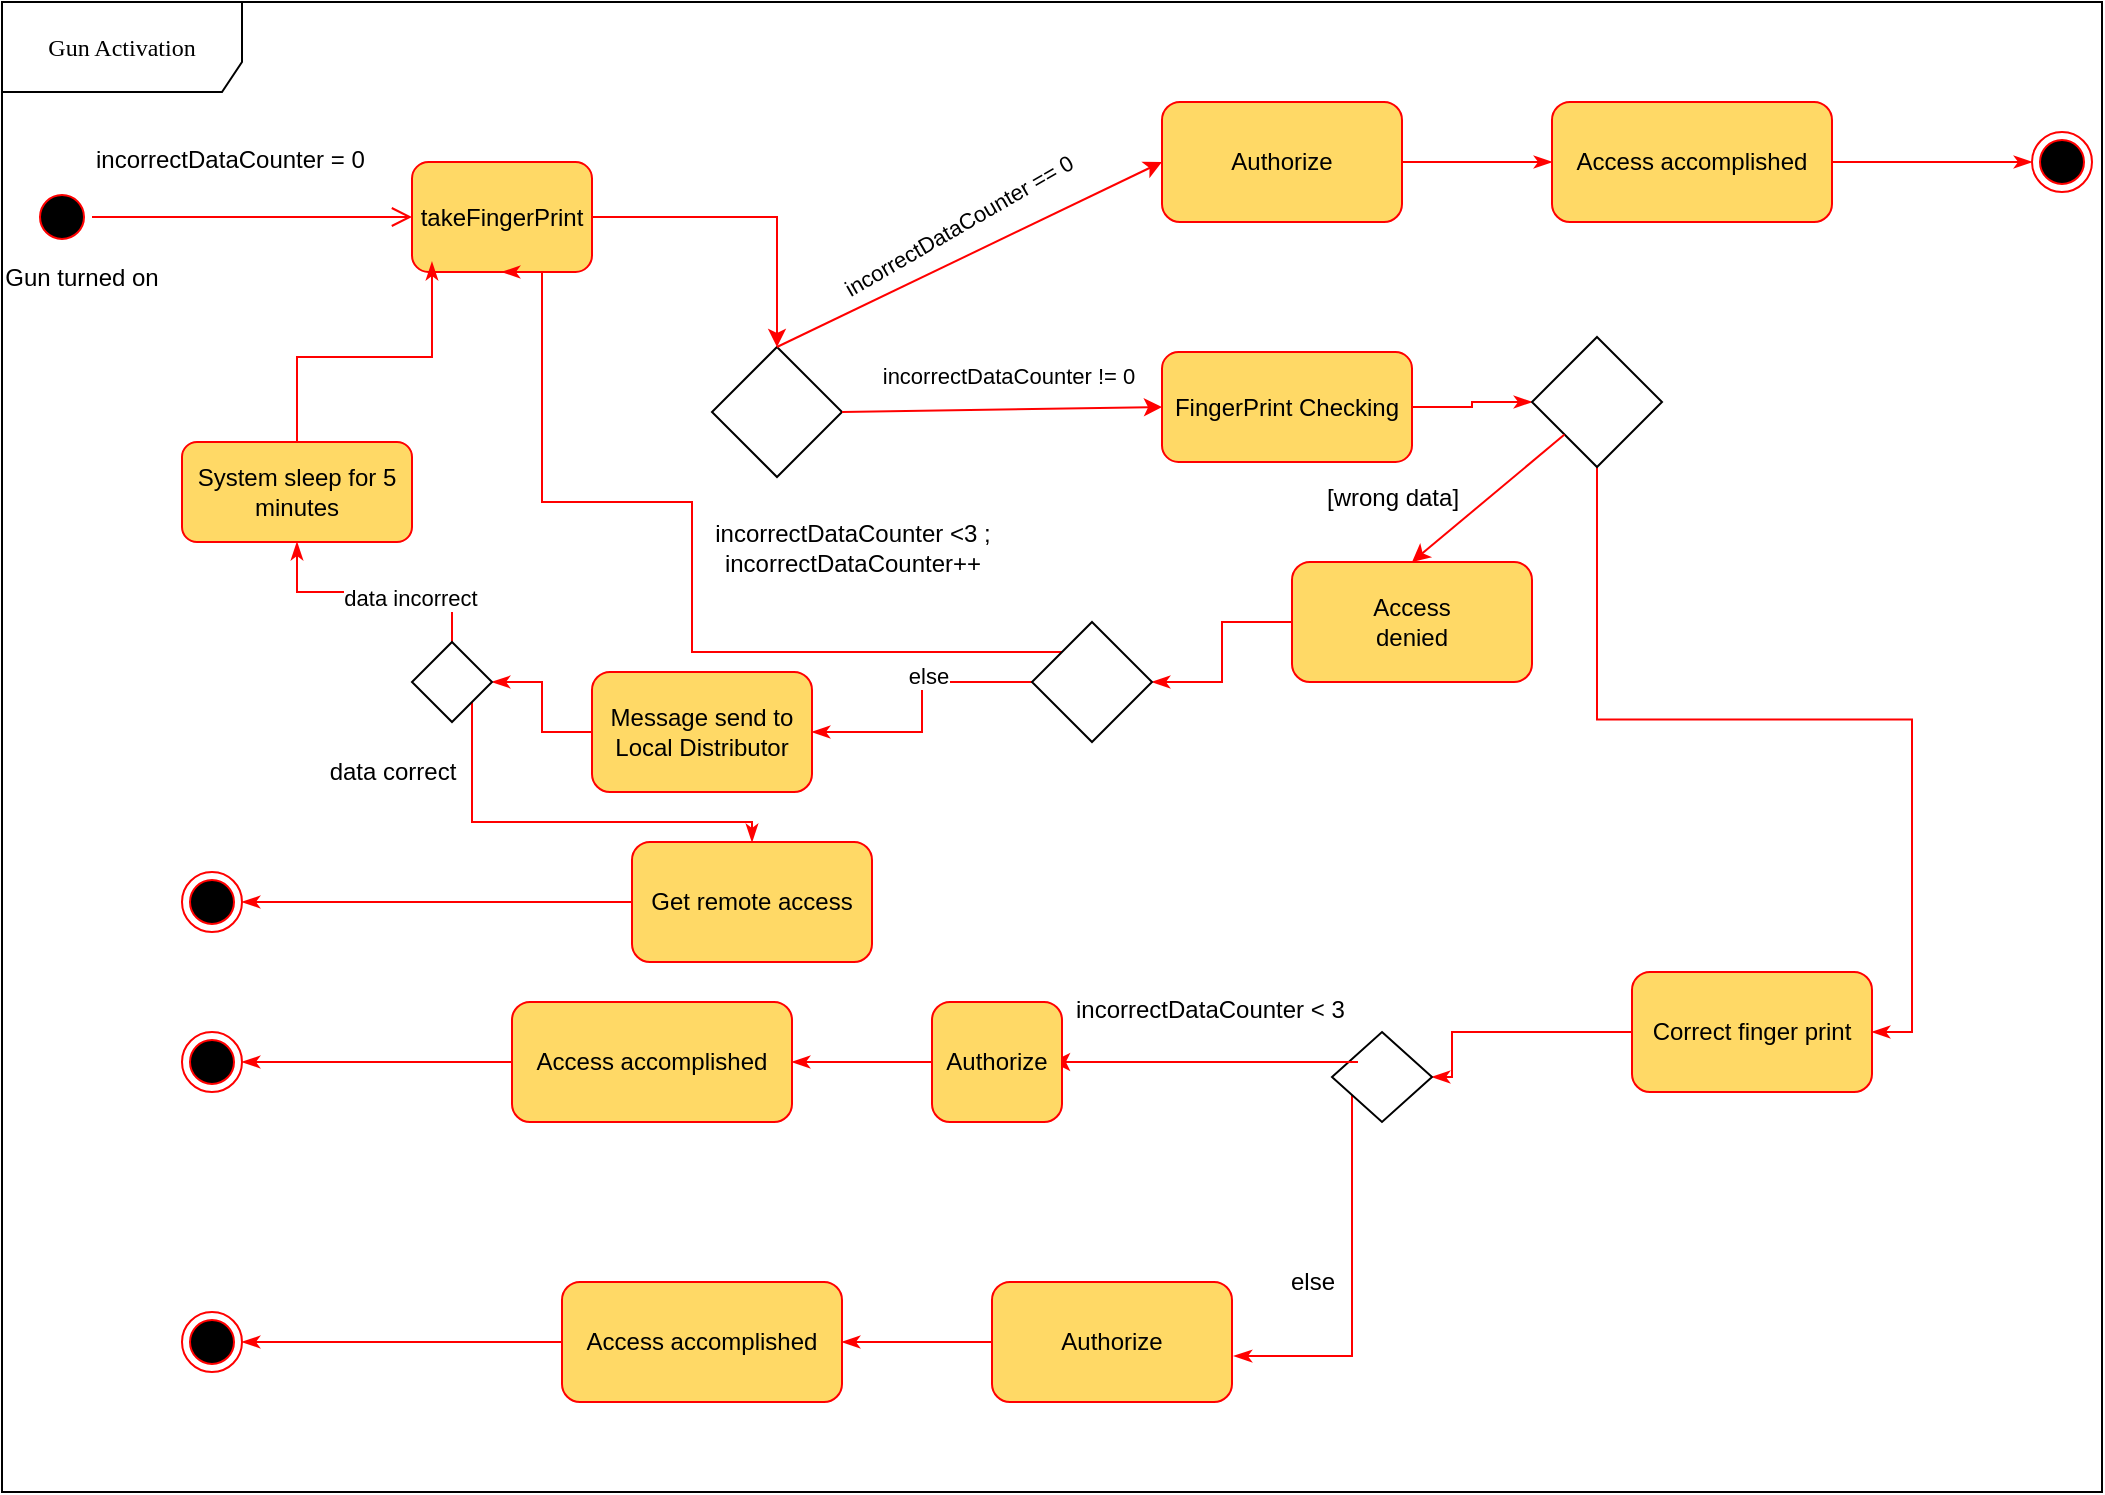 <mxfile version="13.10.9" type="github">
  <diagram name="Page-1" id="58cdce13-f638-feb5-8d6f-7d28b1aa9fa0">
    <mxGraphModel dx="1884" dy="1054" grid="1" gridSize="10" guides="1" tooltips="1" connect="1" arrows="1" fold="1" page="1" pageScale="1" pageWidth="1100" pageHeight="850" background="#ffffff" math="0" shadow="0">
      <root>
        <mxCell id="0" />
        <mxCell id="1" parent="0" />
        <mxCell id="382b91b5511bd0f7-1" value="" style="ellipse;html=1;shape=startState;fillColor=#000000;strokeColor=#ff0000;rounded=1;shadow=0;comic=0;labelBackgroundColor=none;fontFamily=Verdana;fontSize=12;fontColor=#000000;align=center;direction=south;" parent="1" vertex="1">
          <mxGeometry x="20" y="122.5" width="30" height="30" as="geometry" />
        </mxCell>
        <mxCell id="2a3bc250acf0617d-8" value="Gun Activation" style="shape=umlFrame;whiteSpace=wrap;html=1;rounded=1;shadow=0;comic=0;labelBackgroundColor=none;strokeWidth=1;fontFamily=Verdana;fontSize=12;align=center;width=120;height=45;" parent="1" vertex="1">
          <mxGeometry x="5" y="30" width="1050" height="745" as="geometry" />
        </mxCell>
        <mxCell id="2a3bc250acf0617d-9" style="edgeStyle=orthogonalEdgeStyle;html=1;labelBackgroundColor=none;endArrow=open;endSize=8;strokeColor=#ff0000;fontFamily=Verdana;fontSize=12;align=left;entryX=0;entryY=0.5;entryDx=0;entryDy=0;" parent="1" source="382b91b5511bd0f7-1" target="UG29eynXlcT5mDYyNSbf-15" edge="1">
          <mxGeometry relative="1" as="geometry">
            <mxPoint x="210" y="230" as="targetPoint" />
          </mxGeometry>
        </mxCell>
        <mxCell id="UG29eynXlcT5mDYyNSbf-2" value="Gun turned on" style="text;html=1;strokeColor=none;fillColor=none;align=center;verticalAlign=middle;whiteSpace=wrap;rounded=0;" vertex="1" parent="1">
          <mxGeometry x="5" y="152.5" width="80" height="30" as="geometry" />
        </mxCell>
        <mxCell id="UG29eynXlcT5mDYyNSbf-3" value="" style="rhombus;whiteSpace=wrap;html=1;" vertex="1" parent="1">
          <mxGeometry x="360" y="202.5" width="65" height="65" as="geometry" />
        </mxCell>
        <mxCell id="UG29eynXlcT5mDYyNSbf-4" value="" style="endArrow=classic;html=1;exitX=0.5;exitY=0;exitDx=0;exitDy=0;entryX=0;entryY=0.5;entryDx=0;entryDy=0;strokeColor=#FF0000;" edge="1" parent="1" source="UG29eynXlcT5mDYyNSbf-3" target="UG29eynXlcT5mDYyNSbf-7">
          <mxGeometry width="50" height="50" relative="1" as="geometry">
            <mxPoint x="410" y="200" as="sourcePoint" />
            <mxPoint x="485" y="160" as="targetPoint" />
          </mxGeometry>
        </mxCell>
        <mxCell id="UG29eynXlcT5mDYyNSbf-10" value="incorrectDataCounter == 0" style="edgeLabel;html=1;align=center;verticalAlign=middle;resizable=0;points=[];rotation=-30;" vertex="1" connectable="0" parent="UG29eynXlcT5mDYyNSbf-4">
          <mxGeometry x="-0.384" y="-1" relative="1" as="geometry">
            <mxPoint x="30.3" y="-32.99" as="offset" />
          </mxGeometry>
        </mxCell>
        <mxCell id="UG29eynXlcT5mDYyNSbf-23" style="edgeStyle=orthogonalEdgeStyle;rounded=0;orthogonalLoop=1;jettySize=auto;html=1;endArrow=classicThin;endFill=1;strokeColor=#FF0000;entryX=0;entryY=0.5;entryDx=0;entryDy=0;" edge="1" parent="1" source="UG29eynXlcT5mDYyNSbf-7" target="UG29eynXlcT5mDYyNSbf-24">
          <mxGeometry relative="1" as="geometry">
            <mxPoint x="770" y="110" as="targetPoint" />
          </mxGeometry>
        </mxCell>
        <mxCell id="UG29eynXlcT5mDYyNSbf-7" value="Authorize" style="rounded=1;whiteSpace=wrap;html=1;strokeColor=#FF0000;fillColor=#FFD966;" vertex="1" parent="1">
          <mxGeometry x="585" y="80" width="120" height="60" as="geometry" />
        </mxCell>
        <mxCell id="UG29eynXlcT5mDYyNSbf-8" value="" style="endArrow=classic;html=1;strokeColor=#FF0000;exitX=1;exitY=0.5;exitDx=0;exitDy=0;entryX=0;entryY=0.5;entryDx=0;entryDy=0;" edge="1" parent="1" source="UG29eynXlcT5mDYyNSbf-3" target="UG29eynXlcT5mDYyNSbf-9">
          <mxGeometry width="50" height="50" relative="1" as="geometry">
            <mxPoint x="435" y="225" as="sourcePoint" />
            <mxPoint x="525" y="225" as="targetPoint" />
          </mxGeometry>
        </mxCell>
        <mxCell id="UG29eynXlcT5mDYyNSbf-30" style="edgeStyle=orthogonalEdgeStyle;rounded=0;orthogonalLoop=1;jettySize=auto;html=1;entryX=0;entryY=0.5;entryDx=0;entryDy=0;endArrow=classicThin;endFill=1;strokeColor=#FF0000;" edge="1" parent="1" source="UG29eynXlcT5mDYyNSbf-9" target="UG29eynXlcT5mDYyNSbf-27">
          <mxGeometry relative="1" as="geometry" />
        </mxCell>
        <mxCell id="UG29eynXlcT5mDYyNSbf-9" value="FingerPrint Checking" style="rounded=1;whiteSpace=wrap;html=1;strokeColor=#FF0000;fillColor=#FFD966;" vertex="1" parent="1">
          <mxGeometry x="585" y="205" width="125" height="55" as="geometry" />
        </mxCell>
        <mxCell id="UG29eynXlcT5mDYyNSbf-11" value="incorrectDataCounter != 0 " style="edgeLabel;html=1;align=center;verticalAlign=middle;resizable=0;points=[];rotation=0;" vertex="1" connectable="0" parent="1">
          <mxGeometry x="490.004" y="250.001" as="geometry">
            <mxPoint x="18" y="-33" as="offset" />
          </mxGeometry>
        </mxCell>
        <mxCell id="UG29eynXlcT5mDYyNSbf-17" style="edgeStyle=orthogonalEdgeStyle;rounded=0;orthogonalLoop=1;jettySize=auto;html=1;strokeColor=#FF0000;" edge="1" parent="1" source="UG29eynXlcT5mDYyNSbf-15" target="UG29eynXlcT5mDYyNSbf-3">
          <mxGeometry relative="1" as="geometry" />
        </mxCell>
        <mxCell id="UG29eynXlcT5mDYyNSbf-15" value="takeFingerPrint" style="rounded=1;whiteSpace=wrap;html=1;strokeColor=#FF0000;fillColor=#FFD966;" vertex="1" parent="1">
          <mxGeometry x="210" y="110" width="90" height="55" as="geometry" />
        </mxCell>
        <mxCell id="UG29eynXlcT5mDYyNSbf-22" value="incorrectDataCounter = 0" style="text;whiteSpace=wrap;html=1;" vertex="1" parent="1">
          <mxGeometry x="50" y="95" width="160" height="30" as="geometry" />
        </mxCell>
        <mxCell id="UG29eynXlcT5mDYyNSbf-26" style="edgeStyle=orthogonalEdgeStyle;rounded=0;orthogonalLoop=1;jettySize=auto;html=1;entryX=0;entryY=0.5;entryDx=0;entryDy=0;endArrow=classicThin;endFill=1;strokeColor=#FF0000;" edge="1" parent="1" source="UG29eynXlcT5mDYyNSbf-24" target="UG29eynXlcT5mDYyNSbf-49">
          <mxGeometry relative="1" as="geometry">
            <mxPoint x="990" y="110" as="targetPoint" />
          </mxGeometry>
        </mxCell>
        <mxCell id="UG29eynXlcT5mDYyNSbf-24" value="Access accomplished" style="rounded=1;whiteSpace=wrap;html=1;strokeColor=#FF0000;fillColor=#FFD966;" vertex="1" parent="1">
          <mxGeometry x="780" y="80" width="140" height="60" as="geometry" />
        </mxCell>
        <mxCell id="UG29eynXlcT5mDYyNSbf-35" style="edgeStyle=orthogonalEdgeStyle;rounded=0;orthogonalLoop=1;jettySize=auto;html=1;endArrow=classicThin;endFill=1;strokeColor=#FF0000;entryX=1;entryY=0.5;entryDx=0;entryDy=0;" edge="1" parent="1" source="UG29eynXlcT5mDYyNSbf-27" target="UG29eynXlcT5mDYyNSbf-36">
          <mxGeometry relative="1" as="geometry">
            <mxPoint x="950" y="420" as="targetPoint" />
          </mxGeometry>
        </mxCell>
        <mxCell id="UG29eynXlcT5mDYyNSbf-27" value="" style="rhombus;whiteSpace=wrap;html=1;" vertex="1" parent="1">
          <mxGeometry x="770" y="197.5" width="65" height="65" as="geometry" />
        </mxCell>
        <mxCell id="UG29eynXlcT5mDYyNSbf-32" value="" style="endArrow=classic;html=1;strokeColor=#FF0000;exitX=0;exitY=1;exitDx=0;exitDy=0;entryX=0.5;entryY=0;entryDx=0;entryDy=0;" edge="1" parent="1" source="UG29eynXlcT5mDYyNSbf-27" target="UG29eynXlcT5mDYyNSbf-33">
          <mxGeometry width="50" height="50" relative="1" as="geometry">
            <mxPoint x="700" y="370" as="sourcePoint" />
            <mxPoint x="720" y="290" as="targetPoint" />
          </mxGeometry>
        </mxCell>
        <mxCell id="UG29eynXlcT5mDYyNSbf-52" style="edgeStyle=orthogonalEdgeStyle;rounded=0;orthogonalLoop=1;jettySize=auto;html=1;endArrow=classicThin;endFill=1;strokeColor=#FF0000;entryX=1;entryY=0.5;entryDx=0;entryDy=0;" edge="1" parent="1" source="UG29eynXlcT5mDYyNSbf-33" target="UG29eynXlcT5mDYyNSbf-53">
          <mxGeometry relative="1" as="geometry">
            <mxPoint x="520" y="340" as="targetPoint" />
          </mxGeometry>
        </mxCell>
        <mxCell id="UG29eynXlcT5mDYyNSbf-33" value="&lt;div&gt;Access &lt;br&gt;&lt;/div&gt;&lt;div&gt;denied&lt;br&gt;&lt;/div&gt;" style="rounded=1;whiteSpace=wrap;html=1;strokeColor=#FF0000;fillColor=#FFD966;" vertex="1" parent="1">
          <mxGeometry x="650" y="310" width="120" height="60" as="geometry" />
        </mxCell>
        <mxCell id="UG29eynXlcT5mDYyNSbf-34" value="[wrong data]" style="text;html=1;align=center;verticalAlign=middle;resizable=0;points=[];autosize=1;" vertex="1" parent="1">
          <mxGeometry x="660" y="267.5" width="80" height="20" as="geometry" />
        </mxCell>
        <mxCell id="UG29eynXlcT5mDYyNSbf-39" style="edgeStyle=orthogonalEdgeStyle;rounded=0;orthogonalLoop=1;jettySize=auto;html=1;entryX=1;entryY=0.5;entryDx=0;entryDy=0;endArrow=classicThin;endFill=1;strokeColor=#FF0000;" edge="1" parent="1" source="UG29eynXlcT5mDYyNSbf-36" target="UG29eynXlcT5mDYyNSbf-38">
          <mxGeometry relative="1" as="geometry">
            <Array as="points">
              <mxPoint x="730" y="545" />
            </Array>
          </mxGeometry>
        </mxCell>
        <mxCell id="UG29eynXlcT5mDYyNSbf-36" value="Correct finger print" style="rounded=1;whiteSpace=wrap;html=1;strokeColor=#FF0000;fillColor=#FFD966;" vertex="1" parent="1">
          <mxGeometry x="820" y="515" width="120" height="60" as="geometry" />
        </mxCell>
        <mxCell id="UG29eynXlcT5mDYyNSbf-81" style="edgeStyle=orthogonalEdgeStyle;rounded=0;orthogonalLoop=1;jettySize=auto;html=1;entryX=1.008;entryY=0.617;entryDx=0;entryDy=0;entryPerimeter=0;endArrow=classicThin;endFill=1;strokeColor=#FF0000;" edge="1" parent="1" source="UG29eynXlcT5mDYyNSbf-38" target="UG29eynXlcT5mDYyNSbf-77">
          <mxGeometry relative="1" as="geometry">
            <Array as="points">
              <mxPoint x="680" y="707" />
            </Array>
          </mxGeometry>
        </mxCell>
        <mxCell id="UG29eynXlcT5mDYyNSbf-38" value="" style="rhombus;whiteSpace=wrap;html=1;" vertex="1" parent="1">
          <mxGeometry x="670" y="545" width="50" height="45" as="geometry" />
        </mxCell>
        <mxCell id="UG29eynXlcT5mDYyNSbf-41" value="" style="endArrow=classic;html=1;strokeColor=#FF0000;entryX=0.923;entryY=0.5;entryDx=0;entryDy=0;entryPerimeter=0;" edge="1" parent="1" target="UG29eynXlcT5mDYyNSbf-43">
          <mxGeometry width="50" height="50" relative="1" as="geometry">
            <mxPoint x="683" y="560" as="sourcePoint" />
            <mxPoint x="540" y="560" as="targetPoint" />
          </mxGeometry>
        </mxCell>
        <mxCell id="UG29eynXlcT5mDYyNSbf-42" value="incorrectDataCounter &amp;lt; 3" style="text;whiteSpace=wrap;html=1;rotation=0;" vertex="1" parent="1">
          <mxGeometry x="540" y="520" width="170" height="30" as="geometry" />
        </mxCell>
        <mxCell id="UG29eynXlcT5mDYyNSbf-45" style="edgeStyle=orthogonalEdgeStyle;rounded=0;orthogonalLoop=1;jettySize=auto;html=1;endArrow=classicThin;endFill=1;strokeColor=#FF0000;entryX=1;entryY=0.5;entryDx=0;entryDy=0;" edge="1" parent="1" source="UG29eynXlcT5mDYyNSbf-43" target="UG29eynXlcT5mDYyNSbf-44">
          <mxGeometry relative="1" as="geometry">
            <mxPoint x="400" y="560" as="targetPoint" />
          </mxGeometry>
        </mxCell>
        <mxCell id="UG29eynXlcT5mDYyNSbf-43" value="Authorize" style="rounded=1;whiteSpace=wrap;html=1;strokeColor=#FF0000;fillColor=#FFD966;" vertex="1" parent="1">
          <mxGeometry x="470" y="530" width="65" height="60" as="geometry" />
        </mxCell>
        <mxCell id="UG29eynXlcT5mDYyNSbf-48" style="edgeStyle=orthogonalEdgeStyle;rounded=0;orthogonalLoop=1;jettySize=auto;html=1;entryX=1;entryY=0.5;entryDx=0;entryDy=0;endArrow=classicThin;endFill=1;strokeColor=#FF0000;" edge="1" parent="1" source="UG29eynXlcT5mDYyNSbf-44" target="UG29eynXlcT5mDYyNSbf-46">
          <mxGeometry relative="1" as="geometry">
            <mxPoint x="145" y="560" as="targetPoint" />
          </mxGeometry>
        </mxCell>
        <mxCell id="UG29eynXlcT5mDYyNSbf-44" value="Access accomplished" style="rounded=1;whiteSpace=wrap;html=1;strokeColor=#FF0000;fillColor=#FFD966;" vertex="1" parent="1">
          <mxGeometry x="260" y="530" width="140" height="60" as="geometry" />
        </mxCell>
        <mxCell id="UG29eynXlcT5mDYyNSbf-46" value="" style="ellipse;html=1;shape=endState;fillColor=#000000;strokeColor=#ff0000;" vertex="1" parent="1">
          <mxGeometry x="95" y="545" width="30" height="30" as="geometry" />
        </mxCell>
        <mxCell id="UG29eynXlcT5mDYyNSbf-49" value="" style="ellipse;html=1;shape=endState;fillColor=#000000;strokeColor=#ff0000;" vertex="1" parent="1">
          <mxGeometry x="1020" y="95" width="30" height="30" as="geometry" />
        </mxCell>
        <mxCell id="UG29eynXlcT5mDYyNSbf-51" value="else" style="text;html=1;align=center;verticalAlign=middle;resizable=0;points=[];autosize=1;" vertex="1" parent="1">
          <mxGeometry x="640" y="660" width="40" height="20" as="geometry" />
        </mxCell>
        <mxCell id="UG29eynXlcT5mDYyNSbf-55" style="edgeStyle=orthogonalEdgeStyle;rounded=0;orthogonalLoop=1;jettySize=auto;html=1;exitX=0;exitY=0;exitDx=0;exitDy=0;endArrow=classicThin;endFill=1;strokeColor=#FF0000;entryX=0.5;entryY=1;entryDx=0;entryDy=0;" edge="1" parent="1" source="UG29eynXlcT5mDYyNSbf-53" target="UG29eynXlcT5mDYyNSbf-15">
          <mxGeometry relative="1" as="geometry">
            <mxPoint x="270" y="330" as="targetPoint" />
            <Array as="points">
              <mxPoint x="350" y="355" />
              <mxPoint x="350" y="280" />
              <mxPoint x="275" y="280" />
            </Array>
          </mxGeometry>
        </mxCell>
        <mxCell id="UG29eynXlcT5mDYyNSbf-60" style="edgeStyle=orthogonalEdgeStyle;rounded=0;orthogonalLoop=1;jettySize=auto;html=1;entryX=1;entryY=0.5;entryDx=0;entryDy=0;endArrow=classicThin;endFill=1;strokeColor=#FF0000;" edge="1" parent="1" source="UG29eynXlcT5mDYyNSbf-53" target="UG29eynXlcT5mDYyNSbf-59">
          <mxGeometry relative="1" as="geometry" />
        </mxCell>
        <mxCell id="UG29eynXlcT5mDYyNSbf-61" value="else" style="edgeLabel;html=1;align=center;verticalAlign=middle;resizable=0;points=[];" vertex="1" connectable="0" parent="UG29eynXlcT5mDYyNSbf-60">
          <mxGeometry x="-0.219" y="-3" relative="1" as="geometry">
            <mxPoint as="offset" />
          </mxGeometry>
        </mxCell>
        <mxCell id="UG29eynXlcT5mDYyNSbf-53" value="" style="rhombus;whiteSpace=wrap;html=1;" vertex="1" parent="1">
          <mxGeometry x="520" y="340" width="60" height="60" as="geometry" />
        </mxCell>
        <mxCell id="UG29eynXlcT5mDYyNSbf-56" value="&lt;div&gt;incorrectDataCounter &amp;lt;3 ;&lt;/div&gt;&lt;div&gt;incorrectDataCounter++&lt;br&gt;&lt;/div&gt;" style="text;html=1;align=center;verticalAlign=middle;resizable=0;points=[];autosize=1;" vertex="1" parent="1">
          <mxGeometry x="350" y="287.5" width="160" height="30" as="geometry" />
        </mxCell>
        <mxCell id="UG29eynXlcT5mDYyNSbf-63" style="edgeStyle=orthogonalEdgeStyle;rounded=0;orthogonalLoop=1;jettySize=auto;html=1;entryX=1;entryY=0.5;entryDx=0;entryDy=0;endArrow=classicThin;endFill=1;strokeColor=#FF0000;" edge="1" parent="1" source="UG29eynXlcT5mDYyNSbf-59" target="UG29eynXlcT5mDYyNSbf-62">
          <mxGeometry relative="1" as="geometry" />
        </mxCell>
        <mxCell id="UG29eynXlcT5mDYyNSbf-59" value="Message send to Local Distributor" style="rounded=1;whiteSpace=wrap;html=1;strokeColor=#FF0000;fillColor=#FFD966;" vertex="1" parent="1">
          <mxGeometry x="300" y="365" width="110" height="60" as="geometry" />
        </mxCell>
        <mxCell id="UG29eynXlcT5mDYyNSbf-67" style="edgeStyle=orthogonalEdgeStyle;rounded=0;orthogonalLoop=1;jettySize=auto;html=1;exitX=0.5;exitY=0;exitDx=0;exitDy=0;entryX=0.5;entryY=1;entryDx=0;entryDy=0;endArrow=classicThin;endFill=1;strokeColor=#FF0000;" edge="1" parent="1" source="UG29eynXlcT5mDYyNSbf-62" target="UG29eynXlcT5mDYyNSbf-66">
          <mxGeometry relative="1" as="geometry" />
        </mxCell>
        <mxCell id="UG29eynXlcT5mDYyNSbf-68" value="data incorrect" style="edgeLabel;html=1;align=center;verticalAlign=middle;resizable=0;points=[];" vertex="1" connectable="0" parent="UG29eynXlcT5mDYyNSbf-67">
          <mxGeometry x="-0.274" y="3" relative="1" as="geometry">
            <mxPoint as="offset" />
          </mxGeometry>
        </mxCell>
        <mxCell id="UG29eynXlcT5mDYyNSbf-70" style="edgeStyle=orthogonalEdgeStyle;rounded=0;orthogonalLoop=1;jettySize=auto;html=1;endArrow=classicThin;endFill=1;strokeColor=#FF0000;entryX=0.5;entryY=0;entryDx=0;entryDy=0;" edge="1" parent="1" source="UG29eynXlcT5mDYyNSbf-62" target="UG29eynXlcT5mDYyNSbf-72">
          <mxGeometry relative="1" as="geometry">
            <mxPoint x="60" y="470" as="targetPoint" />
            <Array as="points">
              <mxPoint x="240" y="440" />
              <mxPoint x="380" y="440" />
            </Array>
          </mxGeometry>
        </mxCell>
        <mxCell id="UG29eynXlcT5mDYyNSbf-62" value="" style="rhombus;whiteSpace=wrap;html=1;" vertex="1" parent="1">
          <mxGeometry x="210" y="350" width="40" height="40" as="geometry" />
        </mxCell>
        <mxCell id="UG29eynXlcT5mDYyNSbf-69" style="edgeStyle=orthogonalEdgeStyle;rounded=0;orthogonalLoop=1;jettySize=auto;html=1;entryX=0.111;entryY=0.909;entryDx=0;entryDy=0;entryPerimeter=0;endArrow=classicThin;endFill=1;strokeColor=#FF0000;" edge="1" parent="1" source="UG29eynXlcT5mDYyNSbf-66" target="UG29eynXlcT5mDYyNSbf-15">
          <mxGeometry relative="1" as="geometry" />
        </mxCell>
        <mxCell id="UG29eynXlcT5mDYyNSbf-66" value="System sleep for 5 minutes" style="rounded=1;whiteSpace=wrap;html=1;strokeColor=#FF0000;fillColor=#FFD966;" vertex="1" parent="1">
          <mxGeometry x="95" y="250" width="115" height="50" as="geometry" />
        </mxCell>
        <mxCell id="UG29eynXlcT5mDYyNSbf-71" value="data correct" style="text;html=1;align=center;verticalAlign=middle;resizable=0;points=[];autosize=1;" vertex="1" parent="1">
          <mxGeometry x="160" y="405" width="80" height="20" as="geometry" />
        </mxCell>
        <mxCell id="UG29eynXlcT5mDYyNSbf-73" style="edgeStyle=orthogonalEdgeStyle;rounded=0;orthogonalLoop=1;jettySize=auto;html=1;endArrow=classicThin;endFill=1;strokeColor=#FF0000;entryX=1;entryY=0.5;entryDx=0;entryDy=0;" edge="1" parent="1" source="UG29eynXlcT5mDYyNSbf-72" target="UG29eynXlcT5mDYyNSbf-74">
          <mxGeometry relative="1" as="geometry">
            <mxPoint x="130" y="480" as="targetPoint" />
            <Array as="points" />
          </mxGeometry>
        </mxCell>
        <mxCell id="UG29eynXlcT5mDYyNSbf-72" value="Get remote access" style="rounded=1;whiteSpace=wrap;html=1;strokeColor=#FF0000;fillColor=#FFD966;" vertex="1" parent="1">
          <mxGeometry x="320" y="450" width="120" height="60" as="geometry" />
        </mxCell>
        <mxCell id="UG29eynXlcT5mDYyNSbf-74" value="" style="ellipse;html=1;shape=endState;fillColor=#000000;strokeColor=#ff0000;" vertex="1" parent="1">
          <mxGeometry x="95" y="465" width="30" height="30" as="geometry" />
        </mxCell>
        <mxCell id="UG29eynXlcT5mDYyNSbf-82" style="edgeStyle=orthogonalEdgeStyle;rounded=0;orthogonalLoop=1;jettySize=auto;html=1;entryX=1;entryY=0.5;entryDx=0;entryDy=0;endArrow=classicThin;endFill=1;strokeColor=#FF0000;" edge="1" parent="1" source="UG29eynXlcT5mDYyNSbf-77" target="UG29eynXlcT5mDYyNSbf-79">
          <mxGeometry relative="1" as="geometry" />
        </mxCell>
        <mxCell id="UG29eynXlcT5mDYyNSbf-77" value="Authorize" style="rounded=1;whiteSpace=wrap;html=1;strokeColor=#FF0000;fillColor=#FFD966;" vertex="1" parent="1">
          <mxGeometry x="500" y="670" width="120" height="60" as="geometry" />
        </mxCell>
        <mxCell id="UG29eynXlcT5mDYyNSbf-83" style="edgeStyle=orthogonalEdgeStyle;rounded=0;orthogonalLoop=1;jettySize=auto;html=1;entryX=1;entryY=0.5;entryDx=0;entryDy=0;endArrow=classicThin;endFill=1;strokeColor=#FF0000;" edge="1" parent="1" source="UG29eynXlcT5mDYyNSbf-79" target="UG29eynXlcT5mDYyNSbf-80">
          <mxGeometry relative="1" as="geometry" />
        </mxCell>
        <mxCell id="UG29eynXlcT5mDYyNSbf-79" value="Access accomplished" style="rounded=1;whiteSpace=wrap;html=1;strokeColor=#FF0000;fillColor=#FFD966;" vertex="1" parent="1">
          <mxGeometry x="285" y="670" width="140" height="60" as="geometry" />
        </mxCell>
        <mxCell id="UG29eynXlcT5mDYyNSbf-80" value="" style="ellipse;html=1;shape=endState;fillColor=#000000;strokeColor=#ff0000;" vertex="1" parent="1">
          <mxGeometry x="95" y="685" width="30" height="30" as="geometry" />
        </mxCell>
      </root>
    </mxGraphModel>
  </diagram>
</mxfile>
